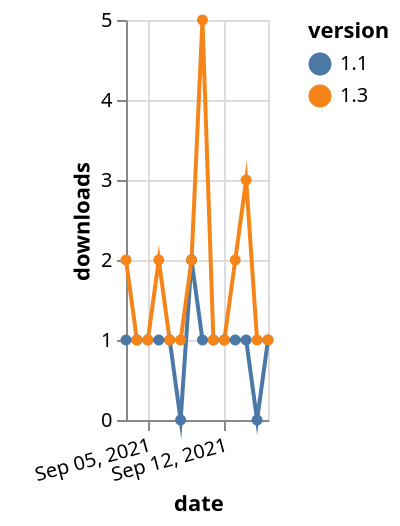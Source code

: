{"$schema": "https://vega.github.io/schema/vega-lite/v5.json", "description": "A simple bar chart with embedded data.", "data": {"values": [{"date": "2021-09-03", "total": 189, "delta": 1, "version": "1.1"}, {"date": "2021-09-04", "total": 190, "delta": 1, "version": "1.1"}, {"date": "2021-09-05", "total": 191, "delta": 1, "version": "1.1"}, {"date": "2021-09-06", "total": 192, "delta": 1, "version": "1.1"}, {"date": "2021-09-07", "total": 193, "delta": 1, "version": "1.1"}, {"date": "2021-09-08", "total": 193, "delta": 0, "version": "1.1"}, {"date": "2021-09-09", "total": 195, "delta": 2, "version": "1.1"}, {"date": "2021-09-10", "total": 196, "delta": 1, "version": "1.1"}, {"date": "2021-09-11", "total": 197, "delta": 1, "version": "1.1"}, {"date": "2021-09-12", "total": 198, "delta": 1, "version": "1.1"}, {"date": "2021-09-13", "total": 199, "delta": 1, "version": "1.1"}, {"date": "2021-09-14", "total": 200, "delta": 1, "version": "1.1"}, {"date": "2021-09-15", "total": 200, "delta": 0, "version": "1.1"}, {"date": "2021-09-16", "total": 201, "delta": 1, "version": "1.1"}, {"date": "2021-09-03", "total": 785, "delta": 2, "version": "1.3"}, {"date": "2021-09-04", "total": 786, "delta": 1, "version": "1.3"}, {"date": "2021-09-05", "total": 787, "delta": 1, "version": "1.3"}, {"date": "2021-09-06", "total": 789, "delta": 2, "version": "1.3"}, {"date": "2021-09-07", "total": 790, "delta": 1, "version": "1.3"}, {"date": "2021-09-08", "total": 791, "delta": 1, "version": "1.3"}, {"date": "2021-09-09", "total": 793, "delta": 2, "version": "1.3"}, {"date": "2021-09-10", "total": 798, "delta": 5, "version": "1.3"}, {"date": "2021-09-11", "total": 799, "delta": 1, "version": "1.3"}, {"date": "2021-09-12", "total": 800, "delta": 1, "version": "1.3"}, {"date": "2021-09-13", "total": 802, "delta": 2, "version": "1.3"}, {"date": "2021-09-14", "total": 805, "delta": 3, "version": "1.3"}, {"date": "2021-09-15", "total": 806, "delta": 1, "version": "1.3"}, {"date": "2021-09-16", "total": 807, "delta": 1, "version": "1.3"}]}, "width": "container", "mark": {"type": "line", "point": {"filled": true}}, "encoding": {"x": {"field": "date", "type": "temporal", "timeUnit": "yearmonthdate", "title": "date", "axis": {"labelAngle": -15}}, "y": {"field": "delta", "type": "quantitative", "title": "downloads"}, "color": {"field": "version", "type": "nominal"}, "tooltip": {"field": "delta"}}}